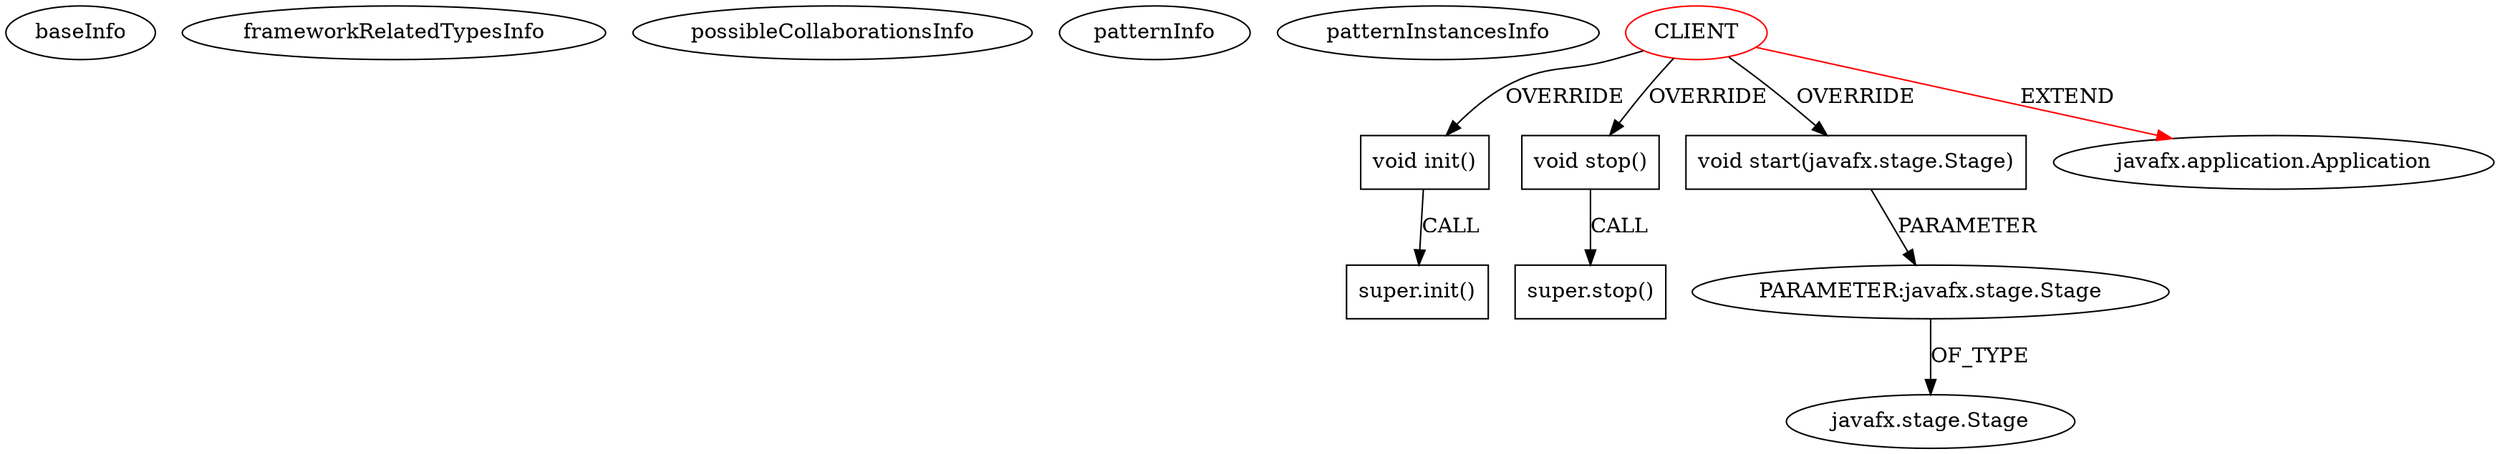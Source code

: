 digraph {
baseInfo[graphId=4449,category="pattern",isAnonymous=false,possibleRelation=false]
frameworkRelatedTypesInfo[0="javafx.application.Application"]
possibleCollaborationsInfo[]
patternInfo[frequency=2.0,patternRootClient=0]
patternInstancesInfo[0="miamidade-spook-detector~/miamidade-spook-detector/spook-detector-master/src/gov/miamidade/mediaviewer/MediaPlayerApp.java~MediaPlayerApp~3624",1="artsiom93-TODO~/artsiom93-TODO/TODO-master/TODOApp/src/application/Main.java~Main~1885"]
12[label="super.init()",vertexType="SUPER_CALL",isFrameworkType=false,shape=box]
11[label="void init()",vertexType="OVERRIDING_METHOD_DECLARATION",isFrameworkType=false,shape=box]
0[label="CLIENT",vertexType="ROOT_CLIENT_CLASS_DECLARATION",isFrameworkType=false,color=red]
13[label="void stop()",vertexType="OVERRIDING_METHOD_DECLARATION",isFrameworkType=false,shape=box]
14[label="super.stop()",vertexType="SUPER_CALL",isFrameworkType=false,shape=box]
8[label="void start(javafx.stage.Stage)",vertexType="OVERRIDING_METHOD_DECLARATION",isFrameworkType=false,shape=box]
9[label="PARAMETER:javafx.stage.Stage",vertexType="PARAMETER_DECLARATION",isFrameworkType=false]
5[label="javafx.stage.Stage",vertexType="FRAMEWORK_CLASS_TYPE",isFrameworkType=false]
1[label="javafx.application.Application",vertexType="FRAMEWORK_CLASS_TYPE",isFrameworkType=false]
0->8[label="OVERRIDE"]
13->14[label="CALL"]
9->5[label="OF_TYPE"]
0->11[label="OVERRIDE"]
0->13[label="OVERRIDE"]
8->9[label="PARAMETER"]
0->1[label="EXTEND",color=red]
11->12[label="CALL"]
}
